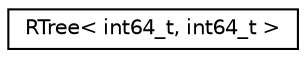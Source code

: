 digraph "Graphical Class Hierarchy"
{
  edge [fontname="Helvetica",fontsize="10",labelfontname="Helvetica",labelfontsize="10"];
  node [fontname="Helvetica",fontsize="10",shape=record];
  rankdir="LR";
  Node0 [label="RTree\< int64_t, int64_t \>",height=0.2,width=0.4,color="black", fillcolor="white", style="filled",URL="$classRTree.html"];
}
